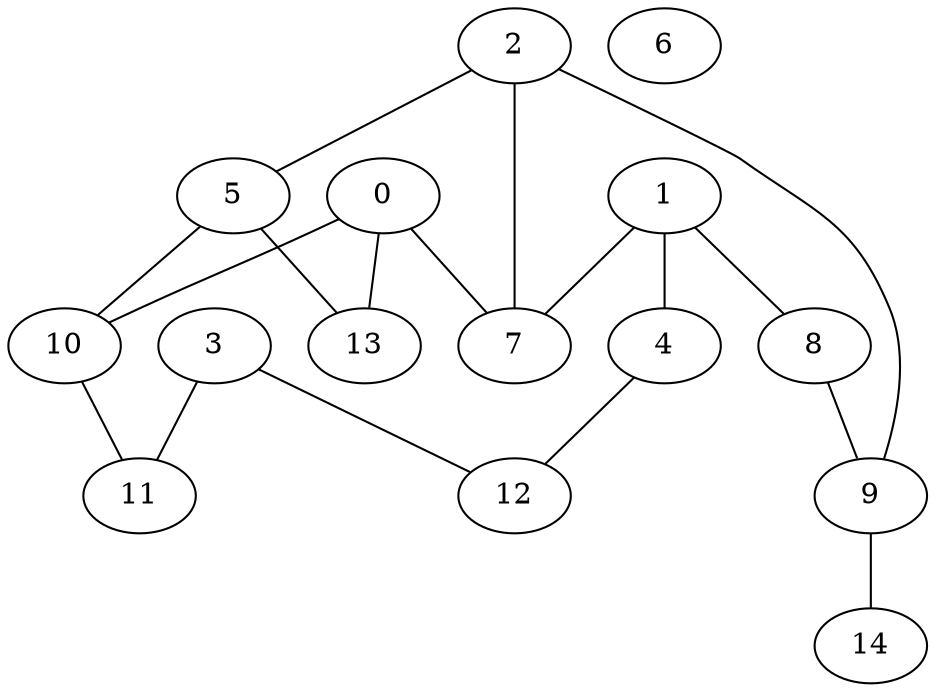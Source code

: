 graph "sampletest150-mod2_image20.bmp" {
	0	 [type=intersection,
		x=281,
		y=346];
	7	 [type=intersection,
		x=246,
		y=337];
	0 -- 7	 [angle0=".25",
		frequency=1,
		type0=line];
	10	 [type=intersection,
		x=369,
		y=341];
	0 -- 10	 [angle0="-.06",
		frequency=1,
		type0=line];
	13	 [type=corner,
		x=360,
		y=292];
	0 -- 13	 [angle0="-.60",
		frequency=1,
		type0=line];
	1	 [type=intersection,
		x=176,
		y=340];
	4	 [type=corner,
		x=65,
		y=352];
	1 -- 4	 [angle0="-.11",
		frequency=1,
		type0=line];
	1 -- 7	 [angle0="-.04",
		frequency=1,
		type0=line];
	8	 [type=corner,
		x=146,
		y=328];
	1 -- 8	 [angle0=".38",
		frequency=1,
		type0=line];
	2	 [type=intersection,
		x=173,
		y=307];
	5	 [type=intersection,
		x=371,
		y=312];
	2 -- 5	 [angle0="291.99",
		frequency=1,
		type0=arc];
	2 -- 7	 [angle0=".39",
		frequency=1,
		type0=line];
	9	 [type=intersection,
		x=163,
		y=313];
	2 -- 9	 [angle0="-.54",
		frequency=1,
		type0=line];
	3	 [type=corner,
		x=470,
		y=461];
	11	 [type=corner,
		x=449,
		y=359];
	3 -- 11	 [angle0="1.37",
		frequency=1,
		type0=line];
	12	 [type=corner,
		x=81,
		y=435];
	3 -- 12	 [angle0=".07",
		frequency=1,
		type0=line];
	4 -- 12	 [angle0="1.38",
		frequency=1,
		type0=line];
	5 -- 10	 [angle0="-1.50",
		frequency=1,
		type0=line];
	5 -- 13	 [angle0="1.07",
		frequency=1,
		type0=line];
	6	 [type=circle,
		x=252,
		y=201];
	8 -- 9	 [angle0="-.72",
		frequency=1,
		type0=line];
	14	 [type=endpoint,
		x=191,
		y=342];
	9 -- 14	 [angle0=".80",
		frequency=1,
		type0=line];
	10 -- 11	 [angle0=".22",
		frequency=1,
		type0=line];
}
